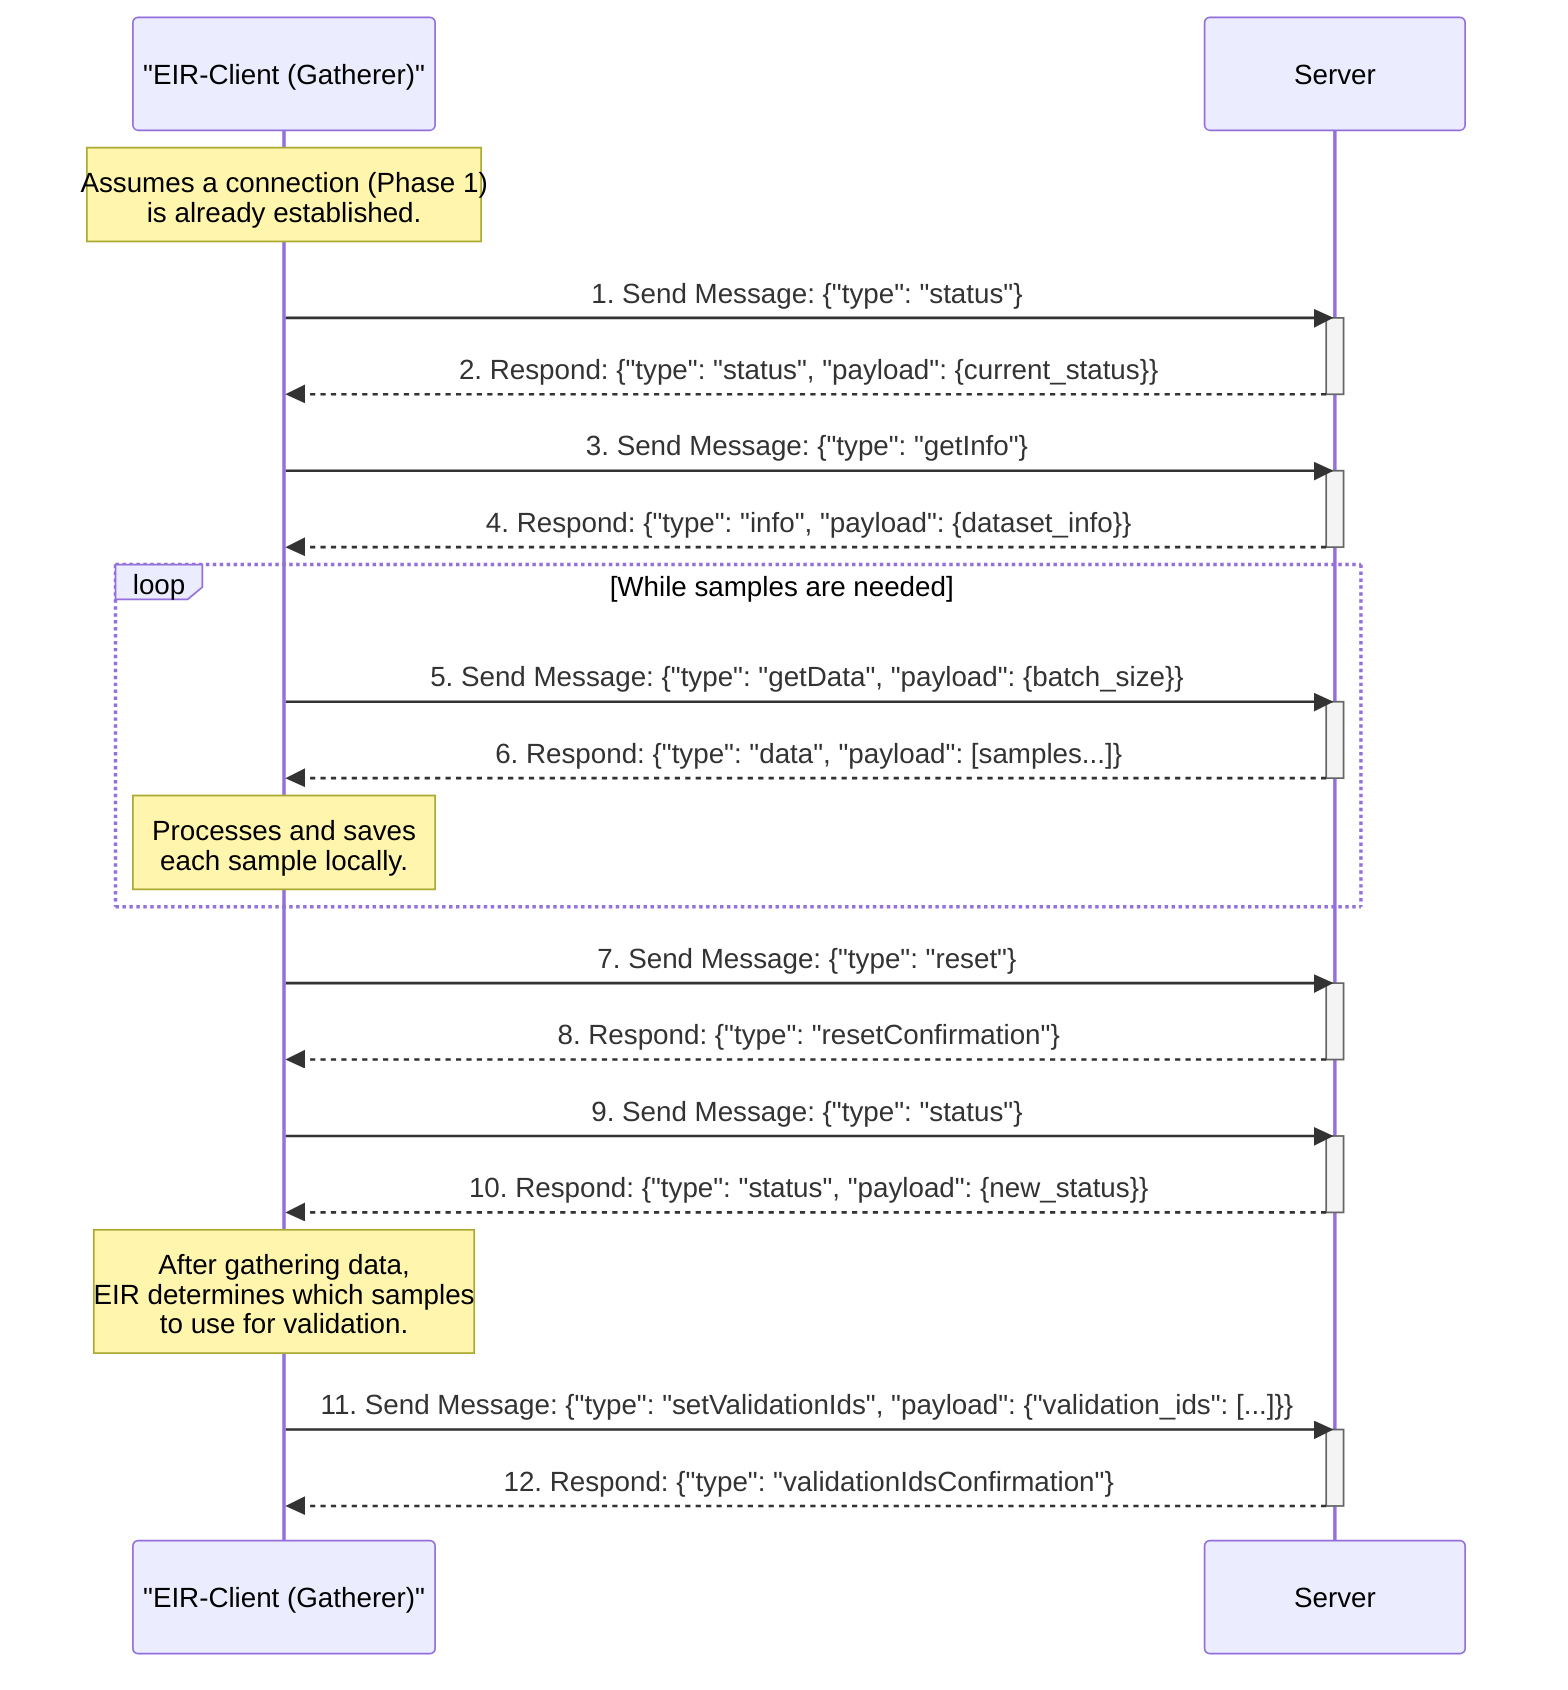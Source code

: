 sequenceDiagram
    participant Client as "EIR-Client (Gatherer)"
    participant Server

    Note over Client: Assumes a connection (Phase 1)<br/>is already established.

    Client->>Server: 1. Send Message: {"type": "status"}
    activate Server
    Server-->>Client: 2. Respond: {"type": "status", "payload": {current_status}}
    deactivate Server

    Client->>Server: 3. Send Message: {"type": "getInfo"}
    activate Server
    Server-->>Client: 4. Respond: {"type": "info", "payload": {dataset_info}}
    deactivate Server

    loop While samples are needed
        Client->>Server: 5. Send Message: {"type": "getData", "payload": {batch_size}}
        activate Server
        Server-->>Client: 6. Respond: {"type": "data", "payload": [samples...]}
        deactivate Server
        Note over Client: Processes and saves<br/>each sample locally.
    end

    Client->>Server: 7. Send Message: {"type": "reset"}
    activate Server
    Server-->>Client: 8. Respond: {"type": "resetConfirmation"}
    deactivate Server

    Client->>Server: 9. Send Message: {"type": "status"}
    activate Server
    Server-->>Client: 10. Respond: {"type": "status", "payload": {new_status}}
    deactivate Server

    Note over Client: After gathering data,<br>EIR determines which samples<br>to use for validation.

    Client->>Server: 11. Send Message: {"type": "setValidationIds", "payload": {"validation_ids": [...]}}
    activate Server
    Server-->>Client: 12. Respond: {"type": "validationIdsConfirmation"}
    deactivate Server